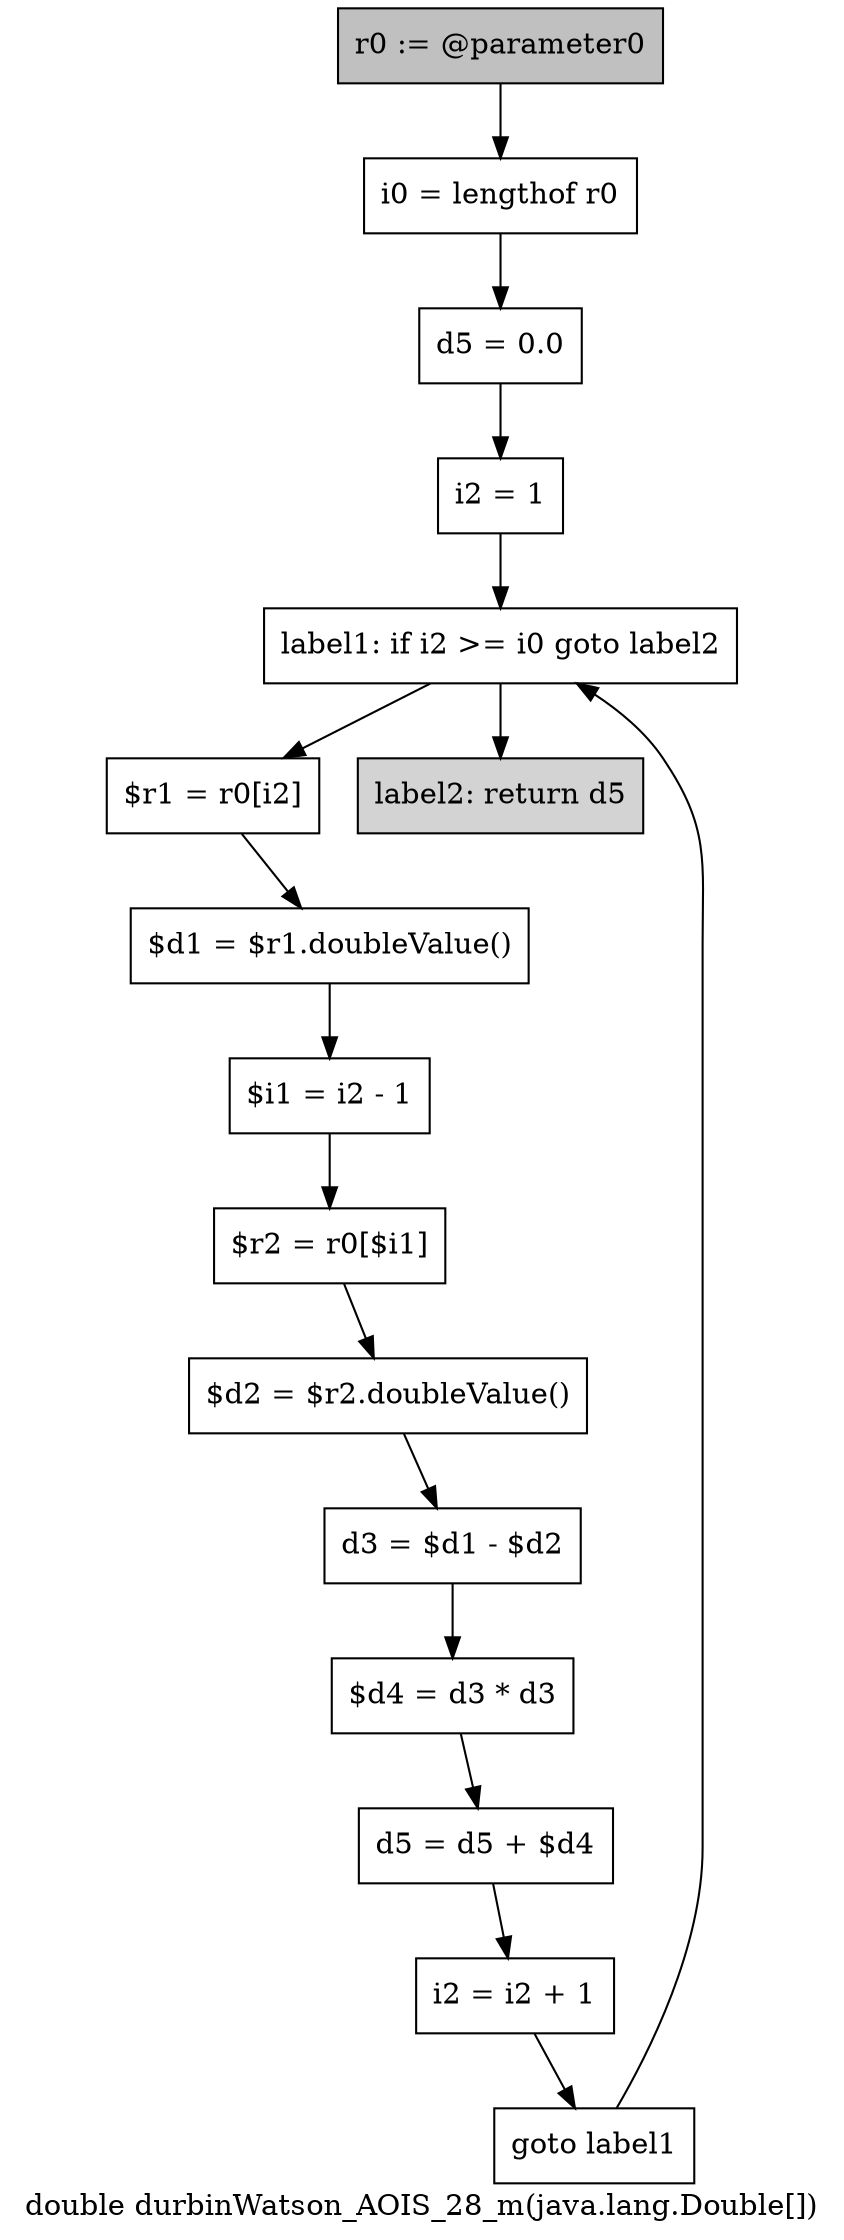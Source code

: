 digraph "double durbinWatson_AOIS_28_m(java.lang.Double[])" {
    label="double durbinWatson_AOIS_28_m(java.lang.Double[])";
    node [shape=box];
    "0" [style=filled,fillcolor=gray,label="r0 := @parameter0",];
    "1" [label="i0 = lengthof r0",];
    "0"->"1";
    "2" [label="d5 = 0.0",];
    "1"->"2";
    "3" [label="i2 = 1",];
    "2"->"3";
    "4" [label="label1: if i2 >= i0 goto label2",];
    "3"->"4";
    "5" [label="$r1 = r0[i2]",];
    "4"->"5";
    "15" [style=filled,fillcolor=lightgray,label="label2: return d5",];
    "4"->"15";
    "6" [label="$d1 = $r1.doubleValue()",];
    "5"->"6";
    "7" [label="$i1 = i2 - 1",];
    "6"->"7";
    "8" [label="$r2 = r0[$i1]",];
    "7"->"8";
    "9" [label="$d2 = $r2.doubleValue()",];
    "8"->"9";
    "10" [label="d3 = $d1 - $d2",];
    "9"->"10";
    "11" [label="$d4 = d3 * d3",];
    "10"->"11";
    "12" [label="d5 = d5 + $d4",];
    "11"->"12";
    "13" [label="i2 = i2 + 1",];
    "12"->"13";
    "14" [label="goto label1",];
    "13"->"14";
    "14"->"4";
}
